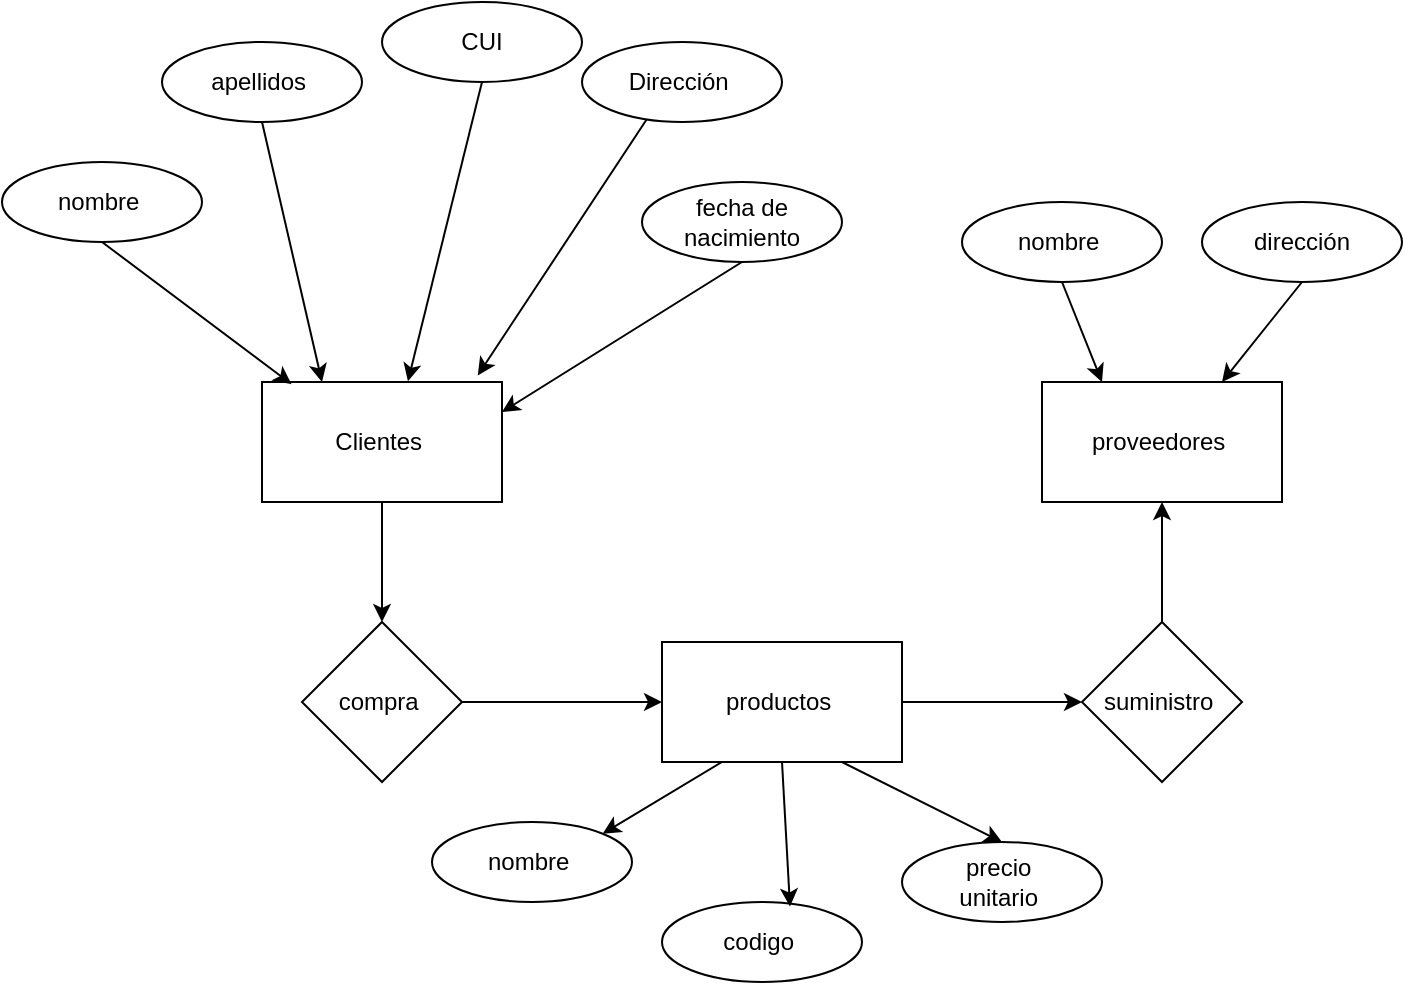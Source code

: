 <mxfile version="14.9.2" type="github">
  <diagram id="R2lEEEUBdFMjLlhIrx00" name="Page-1">
    <mxGraphModel dx="1335" dy="1082" grid="1" gridSize="10" guides="1" tooltips="1" connect="1" arrows="1" fold="1" page="1" pageScale="1" pageWidth="850" pageHeight="1100" math="0" shadow="0" extFonts="Permanent Marker^https://fonts.googleapis.com/css?family=Permanent+Marker">
      <root>
        <mxCell id="0" />
        <mxCell id="1" parent="0" />
        <mxCell id="O3BngUQ-6ZPTlbYkTznn-2" value="&lt;font style=&quot;vertical-align: inherit&quot;&gt;&lt;font style=&quot;vertical-align: inherit&quot;&gt;Clientes&amp;nbsp;&lt;/font&gt;&lt;/font&gt;" style="rounded=0;whiteSpace=wrap;html=1;" vertex="1" parent="1">
          <mxGeometry x="240" y="270" width="120" height="60" as="geometry" />
        </mxCell>
        <mxCell id="O3BngUQ-6ZPTlbYkTznn-4" value="&lt;font style=&quot;vertical-align: inherit&quot;&gt;&lt;font style=&quot;vertical-align: inherit&quot;&gt;productos&amp;nbsp;&lt;/font&gt;&lt;/font&gt;" style="rounded=0;whiteSpace=wrap;html=1;" vertex="1" parent="1">
          <mxGeometry x="440" y="400" width="120" height="60" as="geometry" />
        </mxCell>
        <mxCell id="O3BngUQ-6ZPTlbYkTznn-5" value="proveedores&amp;nbsp;" style="rounded=0;whiteSpace=wrap;html=1;" vertex="1" parent="1">
          <mxGeometry x="630" y="270" width="120" height="60" as="geometry" />
        </mxCell>
        <mxCell id="O3BngUQ-6ZPTlbYkTznn-7" value="compra&amp;nbsp;" style="rhombus;whiteSpace=wrap;html=1;" vertex="1" parent="1">
          <mxGeometry x="260" y="390" width="80" height="80" as="geometry" />
        </mxCell>
        <mxCell id="O3BngUQ-6ZPTlbYkTznn-8" value="suministro&amp;nbsp;" style="rhombus;whiteSpace=wrap;html=1;" vertex="1" parent="1">
          <mxGeometry x="650" y="390" width="80" height="80" as="geometry" />
        </mxCell>
        <mxCell id="O3BngUQ-6ZPTlbYkTznn-9" value="" style="endArrow=classic;html=1;exitX=0.5;exitY=1;exitDx=0;exitDy=0;entryX=0.5;entryY=0;entryDx=0;entryDy=0;" edge="1" parent="1" source="O3BngUQ-6ZPTlbYkTznn-2" target="O3BngUQ-6ZPTlbYkTznn-7">
          <mxGeometry width="50" height="50" relative="1" as="geometry">
            <mxPoint x="350" y="550" as="sourcePoint" />
            <mxPoint x="400" y="500" as="targetPoint" />
          </mxGeometry>
        </mxCell>
        <mxCell id="O3BngUQ-6ZPTlbYkTznn-10" value="" style="endArrow=classic;html=1;exitX=1;exitY=0.5;exitDx=0;exitDy=0;entryX=0;entryY=0.5;entryDx=0;entryDy=0;" edge="1" parent="1" source="O3BngUQ-6ZPTlbYkTznn-7" target="O3BngUQ-6ZPTlbYkTznn-4">
          <mxGeometry width="50" height="50" relative="1" as="geometry">
            <mxPoint x="350" y="550" as="sourcePoint" />
            <mxPoint x="400" y="500" as="targetPoint" />
            <Array as="points" />
          </mxGeometry>
        </mxCell>
        <mxCell id="O3BngUQ-6ZPTlbYkTznn-11" value="" style="endArrow=classic;html=1;exitX=1;exitY=0.5;exitDx=0;exitDy=0;entryX=0;entryY=0.5;entryDx=0;entryDy=0;" edge="1" parent="1" source="O3BngUQ-6ZPTlbYkTznn-4" target="O3BngUQ-6ZPTlbYkTznn-8">
          <mxGeometry width="50" height="50" relative="1" as="geometry">
            <mxPoint x="350" y="550" as="sourcePoint" />
            <mxPoint x="400" y="500" as="targetPoint" />
          </mxGeometry>
        </mxCell>
        <mxCell id="O3BngUQ-6ZPTlbYkTznn-12" value="" style="endArrow=classic;html=1;exitX=0.5;exitY=0;exitDx=0;exitDy=0;entryX=0.5;entryY=1;entryDx=0;entryDy=0;" edge="1" parent="1" source="O3BngUQ-6ZPTlbYkTznn-8" target="O3BngUQ-6ZPTlbYkTznn-5">
          <mxGeometry width="50" height="50" relative="1" as="geometry">
            <mxPoint x="350" y="550" as="sourcePoint" />
            <mxPoint x="400" y="500" as="targetPoint" />
          </mxGeometry>
        </mxCell>
        <mxCell id="O3BngUQ-6ZPTlbYkTznn-14" value="nombre&amp;nbsp;" style="ellipse;whiteSpace=wrap;html=1;" vertex="1" parent="1">
          <mxGeometry x="325" y="490" width="100" height="40" as="geometry" />
        </mxCell>
        <mxCell id="O3BngUQ-6ZPTlbYkTznn-16" value="codigo&amp;nbsp;" style="ellipse;whiteSpace=wrap;html=1;" vertex="1" parent="1">
          <mxGeometry x="440" y="530" width="100" height="40" as="geometry" />
        </mxCell>
        <mxCell id="O3BngUQ-6ZPTlbYkTznn-17" value="precio&amp;nbsp;&lt;br&gt;unitario&amp;nbsp;" style="ellipse;whiteSpace=wrap;html=1;" vertex="1" parent="1">
          <mxGeometry x="560" y="500" width="100" height="40" as="geometry" />
        </mxCell>
        <mxCell id="O3BngUQ-6ZPTlbYkTznn-18" value="" style="endArrow=classic;html=1;exitX=0.25;exitY=1;exitDx=0;exitDy=0;entryX=1;entryY=0;entryDx=0;entryDy=0;" edge="1" parent="1" source="O3BngUQ-6ZPTlbYkTznn-4" target="O3BngUQ-6ZPTlbYkTznn-14">
          <mxGeometry width="50" height="50" relative="1" as="geometry">
            <mxPoint x="400" y="390" as="sourcePoint" />
            <mxPoint x="450" y="340" as="targetPoint" />
          </mxGeometry>
        </mxCell>
        <mxCell id="O3BngUQ-6ZPTlbYkTznn-19" value="" style="endArrow=classic;html=1;exitX=0.5;exitY=1;exitDx=0;exitDy=0;entryX=0.64;entryY=0.056;entryDx=0;entryDy=0;entryPerimeter=0;" edge="1" parent="1" source="O3BngUQ-6ZPTlbYkTznn-4" target="O3BngUQ-6ZPTlbYkTznn-16">
          <mxGeometry width="50" height="50" relative="1" as="geometry">
            <mxPoint x="549.64" y="494.14" as="sourcePoint" />
            <mxPoint x="490" y="530" as="targetPoint" />
          </mxGeometry>
        </mxCell>
        <mxCell id="O3BngUQ-6ZPTlbYkTznn-20" value="" style="endArrow=classic;html=1;exitX=0.75;exitY=1;exitDx=0;exitDy=0;entryX=0.5;entryY=0;entryDx=0;entryDy=0;" edge="1" parent="1" source="O3BngUQ-6ZPTlbYkTznn-4" target="O3BngUQ-6ZPTlbYkTznn-17">
          <mxGeometry width="50" height="50" relative="1" as="geometry">
            <mxPoint x="490" y="480" as="sourcePoint" />
            <mxPoint x="610" y="490" as="targetPoint" />
          </mxGeometry>
        </mxCell>
        <mxCell id="O3BngUQ-6ZPTlbYkTznn-22" value="Dirección&amp;nbsp;" style="ellipse;whiteSpace=wrap;html=1;" vertex="1" parent="1">
          <mxGeometry x="400" y="100" width="100" height="40" as="geometry" />
        </mxCell>
        <mxCell id="O3BngUQ-6ZPTlbYkTznn-23" value="apellidos&amp;nbsp;" style="ellipse;whiteSpace=wrap;html=1;" vertex="1" parent="1">
          <mxGeometry x="190" y="100" width="100" height="40" as="geometry" />
        </mxCell>
        <mxCell id="O3BngUQ-6ZPTlbYkTznn-24" value="nombre&amp;nbsp;" style="ellipse;whiteSpace=wrap;html=1;" vertex="1" parent="1">
          <mxGeometry x="110" y="160" width="100" height="40" as="geometry" />
        </mxCell>
        <mxCell id="O3BngUQ-6ZPTlbYkTznn-25" value="CUI" style="ellipse;whiteSpace=wrap;html=1;" vertex="1" parent="1">
          <mxGeometry x="300" y="80" width="100" height="40" as="geometry" />
        </mxCell>
        <mxCell id="O3BngUQ-6ZPTlbYkTznn-26" value="fecha de nacimiento" style="ellipse;whiteSpace=wrap;html=1;" vertex="1" parent="1">
          <mxGeometry x="430" y="170" width="100" height="40" as="geometry" />
        </mxCell>
        <mxCell id="O3BngUQ-6ZPTlbYkTznn-31" value="" style="endArrow=classic;html=1;exitX=0.5;exitY=1;exitDx=0;exitDy=0;entryX=0.123;entryY=0.018;entryDx=0;entryDy=0;entryPerimeter=0;" edge="1" parent="1" source="O3BngUQ-6ZPTlbYkTznn-24" target="O3BngUQ-6ZPTlbYkTznn-2">
          <mxGeometry width="50" height="50" relative="1" as="geometry">
            <mxPoint x="400" y="570" as="sourcePoint" />
            <mxPoint x="180" y="210" as="targetPoint" />
          </mxGeometry>
        </mxCell>
        <mxCell id="O3BngUQ-6ZPTlbYkTznn-32" value="" style="endArrow=classic;html=1;exitX=0.5;exitY=1;exitDx=0;exitDy=0;entryX=0.25;entryY=0;entryDx=0;entryDy=0;" edge="1" parent="1" source="O3BngUQ-6ZPTlbYkTznn-23" target="O3BngUQ-6ZPTlbYkTznn-2">
          <mxGeometry width="50" height="50" relative="1" as="geometry">
            <mxPoint x="400" y="570" as="sourcePoint" />
            <mxPoint x="450" y="520" as="targetPoint" />
          </mxGeometry>
        </mxCell>
        <mxCell id="O3BngUQ-6ZPTlbYkTznn-34" value="" style="endArrow=classic;html=1;exitX=0.5;exitY=1;exitDx=0;exitDy=0;entryX=0.608;entryY=-0.006;entryDx=0;entryDy=0;entryPerimeter=0;" edge="1" parent="1" source="O3BngUQ-6ZPTlbYkTznn-25" target="O3BngUQ-6ZPTlbYkTznn-2">
          <mxGeometry width="50" height="50" relative="1" as="geometry">
            <mxPoint x="250" y="150" as="sourcePoint" />
            <mxPoint x="280" y="280" as="targetPoint" />
          </mxGeometry>
        </mxCell>
        <mxCell id="O3BngUQ-6ZPTlbYkTznn-35" value="" style="endArrow=classic;html=1;exitX=0.323;exitY=0.968;exitDx=0;exitDy=0;entryX=0.899;entryY=-0.055;entryDx=0;entryDy=0;exitPerimeter=0;entryPerimeter=0;" edge="1" parent="1" source="O3BngUQ-6ZPTlbYkTznn-22" target="O3BngUQ-6ZPTlbYkTznn-2">
          <mxGeometry width="50" height="50" relative="1" as="geometry">
            <mxPoint x="260" y="160" as="sourcePoint" />
            <mxPoint x="290" y="290" as="targetPoint" />
          </mxGeometry>
        </mxCell>
        <mxCell id="O3BngUQ-6ZPTlbYkTznn-36" value="" style="endArrow=classic;html=1;exitX=0.5;exitY=1;exitDx=0;exitDy=0;entryX=1;entryY=0.25;entryDx=0;entryDy=0;" edge="1" parent="1" source="O3BngUQ-6ZPTlbYkTznn-26" target="O3BngUQ-6ZPTlbYkTznn-2">
          <mxGeometry width="50" height="50" relative="1" as="geometry">
            <mxPoint x="270" y="170" as="sourcePoint" />
            <mxPoint x="300" y="300" as="targetPoint" />
          </mxGeometry>
        </mxCell>
        <mxCell id="O3BngUQ-6ZPTlbYkTznn-37" value="nombre&amp;nbsp;" style="ellipse;whiteSpace=wrap;html=1;" vertex="1" parent="1">
          <mxGeometry x="590" y="180" width="100" height="40" as="geometry" />
        </mxCell>
        <mxCell id="O3BngUQ-6ZPTlbYkTznn-38" value="dirección" style="ellipse;whiteSpace=wrap;html=1;" vertex="1" parent="1">
          <mxGeometry x="710" y="180" width="100" height="40" as="geometry" />
        </mxCell>
        <mxCell id="O3BngUQ-6ZPTlbYkTznn-39" value="" style="endArrow=classic;html=1;exitX=0.5;exitY=1;exitDx=0;exitDy=0;entryX=0.75;entryY=0;entryDx=0;entryDy=0;" edge="1" parent="1" source="O3BngUQ-6ZPTlbYkTznn-38" target="O3BngUQ-6ZPTlbYkTznn-5">
          <mxGeometry width="50" height="50" relative="1" as="geometry">
            <mxPoint x="490" y="220" as="sourcePoint" />
            <mxPoint x="370" y="295" as="targetPoint" />
          </mxGeometry>
        </mxCell>
        <mxCell id="O3BngUQ-6ZPTlbYkTznn-40" value="" style="endArrow=classic;html=1;exitX=0.5;exitY=1;exitDx=0;exitDy=0;entryX=0.25;entryY=0;entryDx=0;entryDy=0;" edge="1" parent="1" source="O3BngUQ-6ZPTlbYkTznn-37" target="O3BngUQ-6ZPTlbYkTznn-5">
          <mxGeometry width="50" height="50" relative="1" as="geometry">
            <mxPoint x="500" y="230" as="sourcePoint" />
            <mxPoint x="380" y="305" as="targetPoint" />
          </mxGeometry>
        </mxCell>
      </root>
    </mxGraphModel>
  </diagram>
</mxfile>
